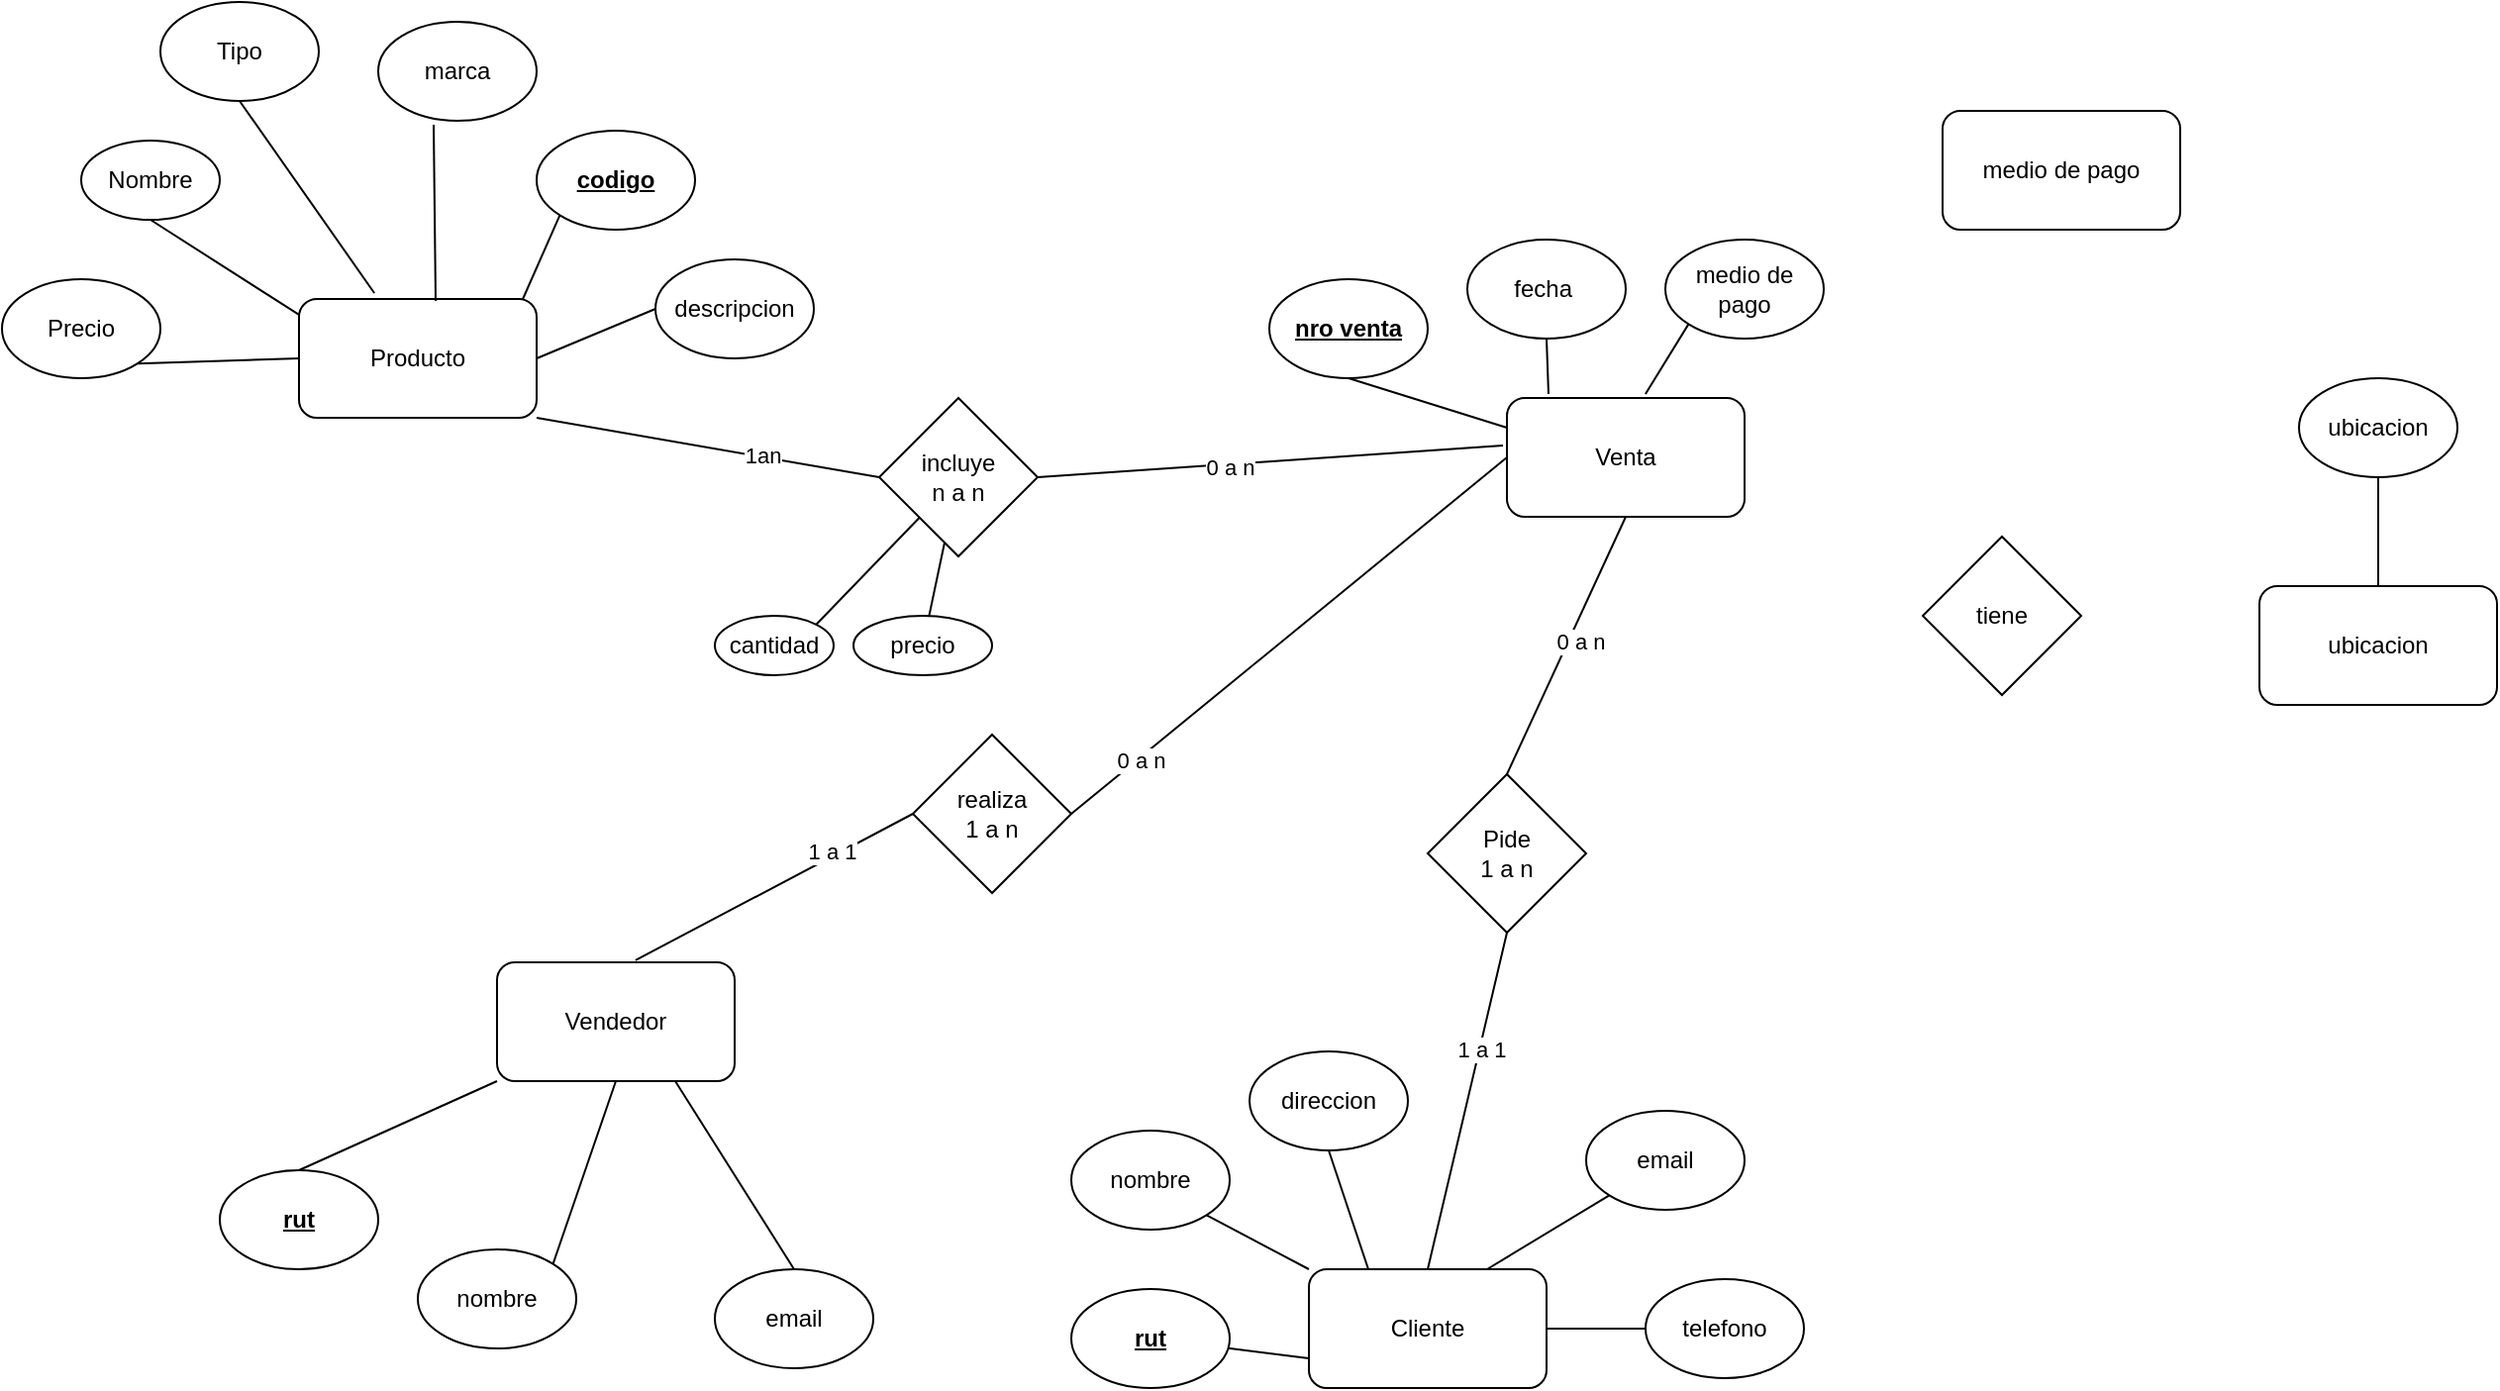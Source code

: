 <mxfile version="16.5.3" type="github">
  <diagram name="Page-1" id="efa7a0a1-bf9b-a30e-e6df-94a7791c09e9">
    <mxGraphModel dx="2066" dy="697" grid="1" gridSize="10" guides="1" tooltips="1" connect="1" arrows="1" fold="1" page="1" pageScale="1" pageWidth="826" pageHeight="1169" background="none" math="0" shadow="0">
      <root>
        <mxCell id="0" />
        <mxCell id="1" parent="0" />
        <mxCell id="kLUOnCQ621r99mIOBmP9-114" value="Producto" style="rounded=1;whiteSpace=wrap;html=1;" parent="1" vertex="1">
          <mxGeometry x="120" y="250" width="120" height="60" as="geometry" />
        </mxCell>
        <mxCell id="kLUOnCQ621r99mIOBmP9-115" value="Precio" style="ellipse;whiteSpace=wrap;html=1;" parent="1" vertex="1">
          <mxGeometry x="-30" y="240" width="80" height="50" as="geometry" />
        </mxCell>
        <mxCell id="kLUOnCQ621r99mIOBmP9-116" value="Nombre" style="ellipse;whiteSpace=wrap;html=1;" parent="1" vertex="1">
          <mxGeometry x="10" y="170" width="70" height="40" as="geometry" />
        </mxCell>
        <mxCell id="kLUOnCQ621r99mIOBmP9-117" value="Tipo" style="ellipse;whiteSpace=wrap;html=1;" parent="1" vertex="1">
          <mxGeometry x="50" y="100" width="80" height="50" as="geometry" />
        </mxCell>
        <mxCell id="kLUOnCQ621r99mIOBmP9-118" value="marca" style="ellipse;whiteSpace=wrap;html=1;" parent="1" vertex="1">
          <mxGeometry x="160" y="110" width="80" height="50" as="geometry" />
        </mxCell>
        <mxCell id="kLUOnCQ621r99mIOBmP9-119" value="&lt;u&gt;&lt;b&gt;codigo&lt;/b&gt;&lt;/u&gt;" style="ellipse;whiteSpace=wrap;html=1;" parent="1" vertex="1">
          <mxGeometry x="240" y="165" width="80" height="50" as="geometry" />
        </mxCell>
        <mxCell id="kLUOnCQ621r99mIOBmP9-122" value="descripcion" style="ellipse;whiteSpace=wrap;html=1;" parent="1" vertex="1">
          <mxGeometry x="300" y="230" width="80" height="50" as="geometry" />
        </mxCell>
        <mxCell id="kLUOnCQ621r99mIOBmP9-133" value="Cliente" style="rounded=1;whiteSpace=wrap;html=1;" parent="1" vertex="1">
          <mxGeometry x="630" y="740" width="120" height="60" as="geometry" />
        </mxCell>
        <mxCell id="kLUOnCQ621r99mIOBmP9-134" value="&lt;u&gt;&lt;b&gt;rut&lt;/b&gt;&lt;/u&gt;" style="ellipse;whiteSpace=wrap;html=1;" parent="1" vertex="1">
          <mxGeometry x="510" y="750" width="80" height="50" as="geometry" />
        </mxCell>
        <mxCell id="kLUOnCQ621r99mIOBmP9-135" value="nombre" style="ellipse;whiteSpace=wrap;html=1;" parent="1" vertex="1">
          <mxGeometry x="510" y="670" width="80" height="50" as="geometry" />
        </mxCell>
        <mxCell id="kLUOnCQ621r99mIOBmP9-136" value="direccion" style="ellipse;whiteSpace=wrap;html=1;" parent="1" vertex="1">
          <mxGeometry x="600" y="630" width="80" height="50" as="geometry" />
        </mxCell>
        <mxCell id="kLUOnCQ621r99mIOBmP9-137" value="email" style="ellipse;whiteSpace=wrap;html=1;" parent="1" vertex="1">
          <mxGeometry x="770" y="660" width="80" height="50" as="geometry" />
        </mxCell>
        <mxCell id="kLUOnCQ621r99mIOBmP9-138" value="" style="endArrow=none;html=1;rounded=0;entryX=0;entryY=0.75;entryDx=0;entryDy=0;" parent="1" source="kLUOnCQ621r99mIOBmP9-134" target="kLUOnCQ621r99mIOBmP9-133" edge="1">
          <mxGeometry width="50" height="50" relative="1" as="geometry">
            <mxPoint x="410" y="610" as="sourcePoint" />
            <mxPoint x="410" y="630.711" as="targetPoint" />
          </mxGeometry>
        </mxCell>
        <mxCell id="kLUOnCQ621r99mIOBmP9-139" value="" style="endArrow=none;html=1;rounded=0;entryX=0;entryY=0;entryDx=0;entryDy=0;exitX=1;exitY=1;exitDx=0;exitDy=0;" parent="1" source="kLUOnCQ621r99mIOBmP9-135" target="kLUOnCQ621r99mIOBmP9-133" edge="1">
          <mxGeometry width="50" height="50" relative="1" as="geometry">
            <mxPoint x="570" y="710" as="sourcePoint" />
            <mxPoint x="628.8" y="678.8" as="targetPoint" />
            <Array as="points" />
          </mxGeometry>
        </mxCell>
        <mxCell id="kLUOnCQ621r99mIOBmP9-140" value="telefono" style="ellipse;whiteSpace=wrap;html=1;" parent="1" vertex="1">
          <mxGeometry x="800" y="745" width="80" height="50" as="geometry" />
        </mxCell>
        <mxCell id="kLUOnCQ621r99mIOBmP9-141" value="" style="endArrow=none;html=1;rounded=0;exitX=0.25;exitY=0;exitDx=0;exitDy=0;entryX=0.5;entryY=1;entryDx=0;entryDy=0;" parent="1" source="kLUOnCQ621r99mIOBmP9-133" target="kLUOnCQ621r99mIOBmP9-136" edge="1">
          <mxGeometry width="50" height="50" relative="1" as="geometry">
            <mxPoint x="550" y="610" as="sourcePoint" />
            <mxPoint x="600" y="560" as="targetPoint" />
            <Array as="points" />
          </mxGeometry>
        </mxCell>
        <mxCell id="kLUOnCQ621r99mIOBmP9-142" value="" style="endArrow=none;html=1;rounded=0;exitX=0.75;exitY=0;exitDx=0;exitDy=0;entryX=0;entryY=1;entryDx=0;entryDy=0;" parent="1" source="kLUOnCQ621r99mIOBmP9-133" target="kLUOnCQ621r99mIOBmP9-137" edge="1">
          <mxGeometry width="50" height="50" relative="1" as="geometry">
            <mxPoint x="620" y="610" as="sourcePoint" />
            <mxPoint x="780" y="560" as="targetPoint" />
            <Array as="points" />
          </mxGeometry>
        </mxCell>
        <mxCell id="kLUOnCQ621r99mIOBmP9-143" value="" style="endArrow=none;html=1;rounded=0;exitX=1;exitY=0.5;exitDx=0;exitDy=0;entryX=0;entryY=0.5;entryDx=0;entryDy=0;" parent="1" source="kLUOnCQ621r99mIOBmP9-133" target="kLUOnCQ621r99mIOBmP9-140" edge="1">
          <mxGeometry width="50" height="50" relative="1" as="geometry">
            <mxPoint x="670" y="670" as="sourcePoint" />
            <mxPoint x="830" y="755" as="targetPoint" />
          </mxGeometry>
        </mxCell>
        <mxCell id="kLUOnCQ621r99mIOBmP9-144" value="Vendedor" style="rounded=1;whiteSpace=wrap;html=1;" parent="1" vertex="1">
          <mxGeometry x="220" y="585" width="120" height="60" as="geometry" />
        </mxCell>
        <mxCell id="kLUOnCQ621r99mIOBmP9-145" value="nombre" style="ellipse;whiteSpace=wrap;html=1;" parent="1" vertex="1">
          <mxGeometry x="180" y="730" width="80" height="50" as="geometry" />
        </mxCell>
        <mxCell id="kLUOnCQ621r99mIOBmP9-146" value="&lt;u&gt;&lt;b&gt;rut&lt;/b&gt;&lt;/u&gt;" style="ellipse;whiteSpace=wrap;html=1;" parent="1" vertex="1">
          <mxGeometry x="80" y="690" width="80" height="50" as="geometry" />
        </mxCell>
        <mxCell id="kLUOnCQ621r99mIOBmP9-147" value="email" style="ellipse;whiteSpace=wrap;html=1;" parent="1" vertex="1">
          <mxGeometry x="330" y="740" width="80" height="50" as="geometry" />
        </mxCell>
        <mxCell id="kLUOnCQ621r99mIOBmP9-148" value="" style="endArrow=none;html=1;rounded=0;entryX=1;entryY=0;entryDx=0;entryDy=0;exitX=0.5;exitY=1;exitDx=0;exitDy=0;" parent="1" source="kLUOnCQ621r99mIOBmP9-144" target="kLUOnCQ621r99mIOBmP9-145" edge="1">
          <mxGeometry width="50" height="50" relative="1" as="geometry">
            <mxPoint x="-70" y="710" as="sourcePoint" />
            <mxPoint x="-20" y="660" as="targetPoint" />
          </mxGeometry>
        </mxCell>
        <mxCell id="kLUOnCQ621r99mIOBmP9-149" value="" style="endArrow=none;html=1;rounded=0;entryX=0.5;entryY=0;entryDx=0;entryDy=0;exitX=0;exitY=1;exitDx=0;exitDy=0;" parent="1" source="kLUOnCQ621r99mIOBmP9-144" target="kLUOnCQ621r99mIOBmP9-146" edge="1">
          <mxGeometry width="50" height="50" relative="1" as="geometry">
            <mxPoint x="80" y="690" as="sourcePoint" />
            <mxPoint x="130" y="640" as="targetPoint" />
          </mxGeometry>
        </mxCell>
        <mxCell id="kLUOnCQ621r99mIOBmP9-150" value="" style="endArrow=none;html=1;rounded=0;exitX=0.75;exitY=1;exitDx=0;exitDy=0;entryX=0.5;entryY=0;entryDx=0;entryDy=0;" parent="1" source="kLUOnCQ621r99mIOBmP9-144" target="kLUOnCQ621r99mIOBmP9-147" edge="1">
          <mxGeometry width="50" height="50" relative="1" as="geometry">
            <mxPoint x="180" y="680" as="sourcePoint" />
            <mxPoint x="230" y="630" as="targetPoint" />
          </mxGeometry>
        </mxCell>
        <mxCell id="kLUOnCQ621r99mIOBmP9-151" value="Pide&lt;br&gt;1 a n" style="rhombus;whiteSpace=wrap;html=1;" parent="1" vertex="1">
          <mxGeometry x="690" y="490" width="80" height="80" as="geometry" />
        </mxCell>
        <mxCell id="kLUOnCQ621r99mIOBmP9-152" value="" style="endArrow=none;html=1;rounded=0;exitX=0.5;exitY=1;exitDx=0;exitDy=0;entryX=0.5;entryY=0;entryDx=0;entryDy=0;" parent="1" source="kLUOnCQ621r99mIOBmP9-157" target="kLUOnCQ621r99mIOBmP9-151" edge="1">
          <mxGeometry width="50" height="50" relative="1" as="geometry">
            <mxPoint x="600" y="340" as="sourcePoint" />
            <mxPoint x="270" y="720" as="targetPoint" />
            <Array as="points" />
          </mxGeometry>
        </mxCell>
        <mxCell id="kLUOnCQ621r99mIOBmP9-172" value="0 a n" style="edgeLabel;html=1;align=center;verticalAlign=middle;resizable=0;points=[];" parent="kLUOnCQ621r99mIOBmP9-152" vertex="1" connectable="0">
          <mxGeometry x="-0.07" y="5" relative="1" as="geometry">
            <mxPoint as="offset" />
          </mxGeometry>
        </mxCell>
        <mxCell id="kLUOnCQ621r99mIOBmP9-153" value="" style="endArrow=none;html=1;rounded=0;exitX=0.5;exitY=1;exitDx=0;exitDy=0;entryX=0.5;entryY=0;entryDx=0;entryDy=0;" parent="1" source="kLUOnCQ621r99mIOBmP9-151" target="kLUOnCQ621r99mIOBmP9-133" edge="1">
          <mxGeometry width="50" height="50" relative="1" as="geometry">
            <mxPoint x="480" y="760" as="sourcePoint" />
            <mxPoint x="530" y="710" as="targetPoint" />
          </mxGeometry>
        </mxCell>
        <mxCell id="kLUOnCQ621r99mIOBmP9-173" value="1 a 1" style="edgeLabel;html=1;align=center;verticalAlign=middle;resizable=0;points=[];" parent="kLUOnCQ621r99mIOBmP9-153" vertex="1" connectable="0">
          <mxGeometry x="-0.313" y="1" relative="1" as="geometry">
            <mxPoint as="offset" />
          </mxGeometry>
        </mxCell>
        <mxCell id="kLUOnCQ621r99mIOBmP9-154" value="realiza&lt;br&gt;1 a n" style="rhombus;whiteSpace=wrap;html=1;" parent="1" vertex="1">
          <mxGeometry x="430" y="470" width="80" height="80" as="geometry" />
        </mxCell>
        <mxCell id="kLUOnCQ621r99mIOBmP9-155" value="" style="endArrow=none;html=1;rounded=0;entryX=0;entryY=0.5;entryDx=0;entryDy=0;exitX=1;exitY=0.5;exitDx=0;exitDy=0;" parent="1" source="kLUOnCQ621r99mIOBmP9-154" target="kLUOnCQ621r99mIOBmP9-157" edge="1">
          <mxGeometry width="50" height="50" relative="1" as="geometry">
            <mxPoint x="200" y="490" as="sourcePoint" />
            <mxPoint x="250" y="440" as="targetPoint" />
            <Array as="points" />
          </mxGeometry>
        </mxCell>
        <mxCell id="kLUOnCQ621r99mIOBmP9-175" value="0 a n" style="edgeLabel;html=1;align=center;verticalAlign=middle;resizable=0;points=[];" parent="kLUOnCQ621r99mIOBmP9-155" vertex="1" connectable="0">
          <mxGeometry x="-0.684" y="-2" relative="1" as="geometry">
            <mxPoint x="-1" as="offset" />
          </mxGeometry>
        </mxCell>
        <mxCell id="kLUOnCQ621r99mIOBmP9-156" value="" style="endArrow=none;html=1;rounded=0;entryX=0;entryY=0.5;entryDx=0;entryDy=0;exitX=0.583;exitY=-0.017;exitDx=0;exitDy=0;exitPerimeter=0;" parent="1" source="kLUOnCQ621r99mIOBmP9-144" target="kLUOnCQ621r99mIOBmP9-154" edge="1">
          <mxGeometry width="50" height="50" relative="1" as="geometry">
            <mxPoint x="50" y="580" as="sourcePoint" />
            <mxPoint x="100" y="530" as="targetPoint" />
          </mxGeometry>
        </mxCell>
        <mxCell id="kLUOnCQ621r99mIOBmP9-174" value="1 a 1" style="edgeLabel;html=1;align=center;verticalAlign=middle;resizable=0;points=[];" parent="kLUOnCQ621r99mIOBmP9-156" vertex="1" connectable="0">
          <mxGeometry x="0.428" y="3" relative="1" as="geometry">
            <mxPoint as="offset" />
          </mxGeometry>
        </mxCell>
        <mxCell id="kLUOnCQ621r99mIOBmP9-157" value="Venta" style="rounded=1;whiteSpace=wrap;html=1;" parent="1" vertex="1">
          <mxGeometry x="730" y="300" width="120" height="60" as="geometry" />
        </mxCell>
        <mxCell id="kLUOnCQ621r99mIOBmP9-158" value="&lt;b&gt;&lt;u&gt;nro venta&lt;/u&gt;&lt;/b&gt;" style="ellipse;whiteSpace=wrap;html=1;" parent="1" vertex="1">
          <mxGeometry x="610" y="240" width="80" height="50" as="geometry" />
        </mxCell>
        <mxCell id="kLUOnCQ621r99mIOBmP9-159" value="fecha&amp;nbsp;" style="ellipse;whiteSpace=wrap;html=1;" parent="1" vertex="1">
          <mxGeometry x="710" y="220" width="80" height="50" as="geometry" />
        </mxCell>
        <mxCell id="kLUOnCQ621r99mIOBmP9-160" value="medio de pago" style="ellipse;whiteSpace=wrap;html=1;" parent="1" vertex="1">
          <mxGeometry x="810" y="220" width="80" height="50" as="geometry" />
        </mxCell>
        <mxCell id="kLUOnCQ621r99mIOBmP9-161" value="ubicacion" style="ellipse;whiteSpace=wrap;html=1;" parent="1" vertex="1">
          <mxGeometry x="1130" y="290" width="80" height="50" as="geometry" />
        </mxCell>
        <mxCell id="kLUOnCQ621r99mIOBmP9-162" value="" style="endArrow=none;html=1;rounded=0;entryX=0.5;entryY=1;entryDx=0;entryDy=0;exitX=0;exitY=0.25;exitDx=0;exitDy=0;" parent="1" source="kLUOnCQ621r99mIOBmP9-157" target="kLUOnCQ621r99mIOBmP9-158" edge="1">
          <mxGeometry width="50" height="50" relative="1" as="geometry">
            <mxPoint x="610" y="320" as="sourcePoint" />
            <mxPoint x="660" y="270" as="targetPoint" />
          </mxGeometry>
        </mxCell>
        <mxCell id="kLUOnCQ621r99mIOBmP9-163" value="" style="endArrow=none;html=1;rounded=0;entryX=0.5;entryY=1;entryDx=0;entryDy=0;exitX=0.175;exitY=-0.033;exitDx=0;exitDy=0;exitPerimeter=0;" parent="1" source="kLUOnCQ621r99mIOBmP9-157" target="kLUOnCQ621r99mIOBmP9-159" edge="1">
          <mxGeometry width="50" height="50" relative="1" as="geometry">
            <mxPoint x="740" y="290" as="sourcePoint" />
            <mxPoint x="790" y="240" as="targetPoint" />
          </mxGeometry>
        </mxCell>
        <mxCell id="kLUOnCQ621r99mIOBmP9-164" value="" style="endArrow=none;html=1;rounded=0;entryX=0;entryY=1;entryDx=0;entryDy=0;exitX=0.583;exitY=-0.033;exitDx=0;exitDy=0;exitPerimeter=0;" parent="1" source="kLUOnCQ621r99mIOBmP9-157" target="kLUOnCQ621r99mIOBmP9-160" edge="1">
          <mxGeometry width="50" height="50" relative="1" as="geometry">
            <mxPoint x="820" y="290" as="sourcePoint" />
            <mxPoint x="870" y="240" as="targetPoint" />
          </mxGeometry>
        </mxCell>
        <mxCell id="kLUOnCQ621r99mIOBmP9-165" value="" style="endArrow=none;html=1;rounded=0;entryX=0.5;entryY=1;entryDx=0;entryDy=0;exitX=0.5;exitY=0;exitDx=0;exitDy=0;" parent="1" source="WkMIbhnwCojK6HlTtIn3-1" target="kLUOnCQ621r99mIOBmP9-161" edge="1">
          <mxGeometry width="50" height="50" relative="1" as="geometry">
            <mxPoint x="910" y="320" as="sourcePoint" />
            <mxPoint x="960" y="270" as="targetPoint" />
          </mxGeometry>
        </mxCell>
        <mxCell id="kLUOnCQ621r99mIOBmP9-166" value="incluye&lt;br&gt;n a n" style="rhombus;whiteSpace=wrap;html=1;" parent="1" vertex="1">
          <mxGeometry x="413" y="300" width="80" height="80" as="geometry" />
        </mxCell>
        <mxCell id="kLUOnCQ621r99mIOBmP9-167" value="" style="endArrow=none;html=1;rounded=0;entryX=1;entryY=1;entryDx=0;entryDy=0;exitX=0;exitY=0.5;exitDx=0;exitDy=0;" parent="1" source="kLUOnCQ621r99mIOBmP9-166" target="kLUOnCQ621r99mIOBmP9-114" edge="1">
          <mxGeometry width="50" height="50" relative="1" as="geometry">
            <mxPoint x="270" y="470" as="sourcePoint" />
            <mxPoint x="320" y="420" as="targetPoint" />
          </mxGeometry>
        </mxCell>
        <mxCell id="kLUOnCQ621r99mIOBmP9-176" value="1an" style="edgeLabel;html=1;align=center;verticalAlign=middle;resizable=0;points=[];" parent="kLUOnCQ621r99mIOBmP9-167" vertex="1" connectable="0">
          <mxGeometry x="-0.311" relative="1" as="geometry">
            <mxPoint y="-1" as="offset" />
          </mxGeometry>
        </mxCell>
        <mxCell id="kLUOnCQ621r99mIOBmP9-168" value="" style="endArrow=none;html=1;rounded=0;exitX=1;exitY=0.5;exitDx=0;exitDy=0;entryX=-0.017;entryY=0.4;entryDx=0;entryDy=0;entryPerimeter=0;" parent="1" source="kLUOnCQ621r99mIOBmP9-166" target="kLUOnCQ621r99mIOBmP9-157" edge="1">
          <mxGeometry width="50" height="50" relative="1" as="geometry">
            <mxPoint x="570" y="360" as="sourcePoint" />
            <mxPoint x="620" y="310" as="targetPoint" />
          </mxGeometry>
        </mxCell>
        <mxCell id="kLUOnCQ621r99mIOBmP9-177" value="0 a n" style="edgeLabel;html=1;align=center;verticalAlign=middle;resizable=0;points=[];" parent="kLUOnCQ621r99mIOBmP9-168" vertex="1" connectable="0">
          <mxGeometry x="-0.181" y="-1" relative="1" as="geometry">
            <mxPoint as="offset" />
          </mxGeometry>
        </mxCell>
        <mxCell id="HzZAERPHN2rdhntbZ7bH-2" value="cantidad" style="ellipse;whiteSpace=wrap;html=1;" parent="1" vertex="1">
          <mxGeometry x="330" y="410" width="60" height="30" as="geometry" />
        </mxCell>
        <mxCell id="HzZAERPHN2rdhntbZ7bH-4" value="precio" style="ellipse;whiteSpace=wrap;html=1;" parent="1" vertex="1">
          <mxGeometry x="400" y="410" width="70" height="30" as="geometry" />
        </mxCell>
        <mxCell id="HzZAERPHN2rdhntbZ7bH-5" value="" style="endArrow=none;html=1;rounded=0;exitX=1;exitY=0;exitDx=0;exitDy=0;" parent="1" source="HzZAERPHN2rdhntbZ7bH-2" target="kLUOnCQ621r99mIOBmP9-166" edge="1">
          <mxGeometry width="50" height="50" relative="1" as="geometry">
            <mxPoint x="390" y="450" as="sourcePoint" />
            <mxPoint x="440" y="400" as="targetPoint" />
          </mxGeometry>
        </mxCell>
        <mxCell id="HzZAERPHN2rdhntbZ7bH-6" value="" style="endArrow=none;html=1;rounded=0;" parent="1" source="HzZAERPHN2rdhntbZ7bH-4" target="kLUOnCQ621r99mIOBmP9-166" edge="1">
          <mxGeometry width="50" height="50" relative="1" as="geometry">
            <mxPoint x="370" y="470" as="sourcePoint" />
            <mxPoint x="420" y="420" as="targetPoint" />
          </mxGeometry>
        </mxCell>
        <mxCell id="HzZAERPHN2rdhntbZ7bH-7" value="" style="endArrow=none;html=1;rounded=0;entryX=1;entryY=1;entryDx=0;entryDy=0;exitX=0;exitY=0.5;exitDx=0;exitDy=0;" parent="1" source="kLUOnCQ621r99mIOBmP9-114" target="kLUOnCQ621r99mIOBmP9-115" edge="1">
          <mxGeometry width="50" height="50" relative="1" as="geometry">
            <mxPoint x="40" y="400" as="sourcePoint" />
            <mxPoint x="90" y="350" as="targetPoint" />
          </mxGeometry>
        </mxCell>
        <mxCell id="HzZAERPHN2rdhntbZ7bH-8" value="" style="endArrow=none;html=1;rounded=0;entryX=0.5;entryY=1;entryDx=0;entryDy=0;exitX=0;exitY=0.133;exitDx=0;exitDy=0;exitPerimeter=0;" parent="1" source="kLUOnCQ621r99mIOBmP9-114" target="kLUOnCQ621r99mIOBmP9-116" edge="1">
          <mxGeometry width="50" height="50" relative="1" as="geometry">
            <mxPoint x="70" y="300" as="sourcePoint" />
            <mxPoint x="120" y="250" as="targetPoint" />
          </mxGeometry>
        </mxCell>
        <mxCell id="HzZAERPHN2rdhntbZ7bH-9" value="" style="endArrow=none;html=1;rounded=0;entryX=0.5;entryY=1;entryDx=0;entryDy=0;exitX=0.317;exitY=-0.05;exitDx=0;exitDy=0;exitPerimeter=0;" parent="1" source="kLUOnCQ621r99mIOBmP9-114" target="kLUOnCQ621r99mIOBmP9-117" edge="1">
          <mxGeometry width="50" height="50" relative="1" as="geometry">
            <mxPoint x="130" y="290" as="sourcePoint" />
            <mxPoint x="180" y="240" as="targetPoint" />
          </mxGeometry>
        </mxCell>
        <mxCell id="HzZAERPHN2rdhntbZ7bH-10" value="" style="endArrow=none;html=1;rounded=0;exitX=0.575;exitY=0.017;exitDx=0;exitDy=0;exitPerimeter=0;entryX=0.35;entryY=1.04;entryDx=0;entryDy=0;entryPerimeter=0;" parent="1" source="kLUOnCQ621r99mIOBmP9-114" target="kLUOnCQ621r99mIOBmP9-118" edge="1">
          <mxGeometry width="50" height="50" relative="1" as="geometry">
            <mxPoint x="190" y="290" as="sourcePoint" />
            <mxPoint x="240" y="240" as="targetPoint" />
          </mxGeometry>
        </mxCell>
        <mxCell id="HzZAERPHN2rdhntbZ7bH-11" value="" style="endArrow=none;html=1;rounded=0;exitX=0.942;exitY=0;exitDx=0;exitDy=0;exitPerimeter=0;entryX=0;entryY=1;entryDx=0;entryDy=0;" parent="1" source="kLUOnCQ621r99mIOBmP9-114" target="kLUOnCQ621r99mIOBmP9-119" edge="1">
          <mxGeometry width="50" height="50" relative="1" as="geometry">
            <mxPoint x="250" y="310" as="sourcePoint" />
            <mxPoint x="300" y="260" as="targetPoint" />
          </mxGeometry>
        </mxCell>
        <mxCell id="HzZAERPHN2rdhntbZ7bH-12" value="" style="endArrow=none;html=1;rounded=0;exitX=1;exitY=0.5;exitDx=0;exitDy=0;entryX=0;entryY=0.5;entryDx=0;entryDy=0;" parent="1" source="kLUOnCQ621r99mIOBmP9-114" target="kLUOnCQ621r99mIOBmP9-122" edge="1">
          <mxGeometry width="50" height="50" relative="1" as="geometry">
            <mxPoint x="280" y="350" as="sourcePoint" />
            <mxPoint x="330" y="300" as="targetPoint" />
          </mxGeometry>
        </mxCell>
        <mxCell id="WkMIbhnwCojK6HlTtIn3-1" value="ubicacion" style="rounded=1;whiteSpace=wrap;html=1;" vertex="1" parent="1">
          <mxGeometry x="1110" y="395" width="120" height="60" as="geometry" />
        </mxCell>
        <mxCell id="WkMIbhnwCojK6HlTtIn3-2" value="tiene" style="rhombus;whiteSpace=wrap;html=1;direction=south;rotation=0;" vertex="1" parent="1">
          <mxGeometry x="940" y="370" width="80" height="80" as="geometry" />
        </mxCell>
        <mxCell id="WkMIbhnwCojK6HlTtIn3-3" value="medio de pago" style="rounded=1;whiteSpace=wrap;html=1;" vertex="1" parent="1">
          <mxGeometry x="950" y="155" width="120" height="60" as="geometry" />
        </mxCell>
      </root>
    </mxGraphModel>
  </diagram>
</mxfile>
